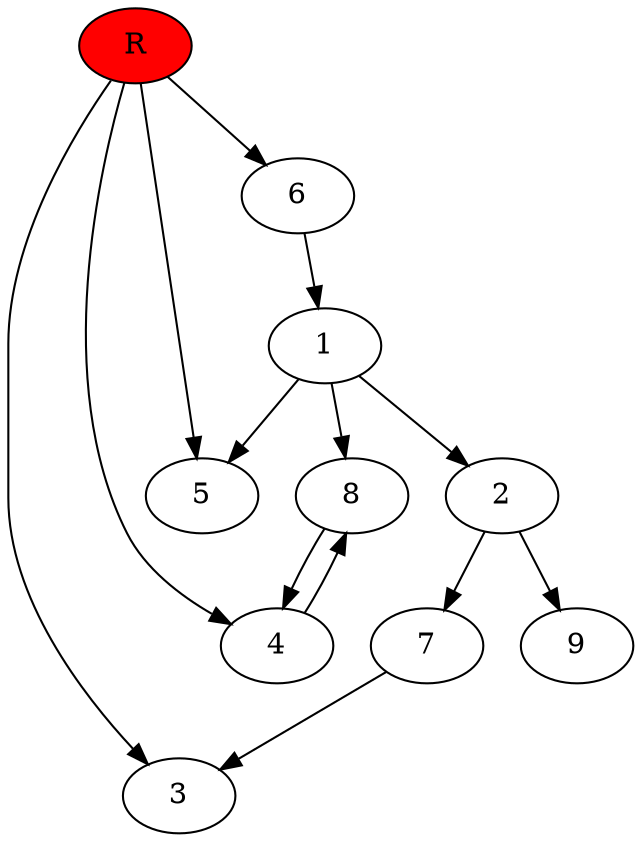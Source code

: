 digraph prb44171 {
	1
	2
	3
	4
	5
	6
	7
	8
	R [fillcolor="#ff0000" style=filled]
	1 -> 2
	1 -> 5
	1 -> 8
	2 -> 7
	2 -> 9
	4 -> 8
	6 -> 1
	7 -> 3
	8 -> 4
	R -> 3
	R -> 4
	R -> 5
	R -> 6
}
